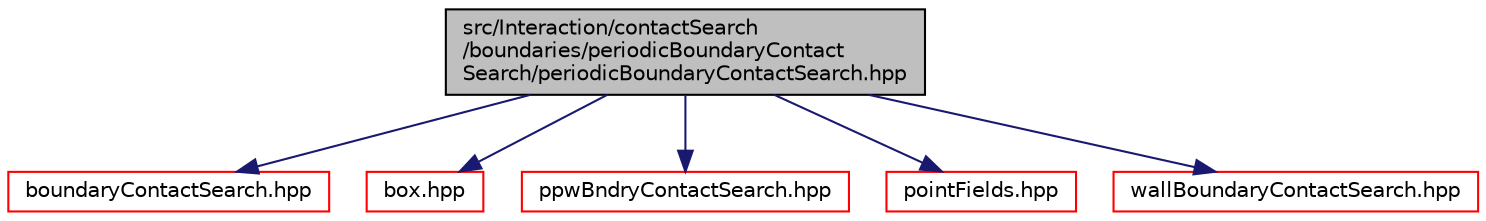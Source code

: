 digraph "src/Interaction/contactSearch/boundaries/periodicBoundaryContactSearch/periodicBoundaryContactSearch.hpp"
{
 // LATEX_PDF_SIZE
  edge [fontname="Helvetica",fontsize="10",labelfontname="Helvetica",labelfontsize="10"];
  node [fontname="Helvetica",fontsize="10",shape=record];
  Node1 [label="src/Interaction/contactSearch\l/boundaries/periodicBoundaryContact\lSearch/periodicBoundaryContactSearch.hpp",height=0.2,width=0.4,color="black", fillcolor="grey75", style="filled", fontcolor="black",tooltip=" "];
  Node1 -> Node2 [color="midnightblue",fontsize="10",style="solid",fontname="Helvetica"];
  Node2 [label="boundaryContactSearch.hpp",height=0.2,width=0.4,color="red", fillcolor="white", style="filled",URL="$boundaryContactSearch_8hpp.html",tooltip=" "];
  Node1 -> Node109 [color="midnightblue",fontsize="10",style="solid",fontname="Helvetica"];
  Node109 [label="box.hpp",height=0.2,width=0.4,color="red", fillcolor="white", style="filled",URL="$box_8hpp.html",tooltip=" "];
  Node1 -> Node116 [color="midnightblue",fontsize="10",style="solid",fontname="Helvetica"];
  Node116 [label="ppwBndryContactSearch.hpp",height=0.2,width=0.4,color="red", fillcolor="white", style="filled",URL="$ppwBndryContactSearch_8hpp.html",tooltip=" "];
  Node1 -> Node118 [color="midnightblue",fontsize="10",style="solid",fontname="Helvetica"];
  Node118 [label="pointFields.hpp",height=0.2,width=0.4,color="red", fillcolor="white", style="filled",URL="$pointFields_8hpp.html",tooltip=" "];
  Node1 -> Node167 [color="midnightblue",fontsize="10",style="solid",fontname="Helvetica"];
  Node167 [label="wallBoundaryContactSearch.hpp",height=0.2,width=0.4,color="red", fillcolor="white", style="filled",URL="$wallBoundaryContactSearch_8hpp.html",tooltip=" "];
}
